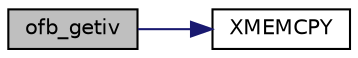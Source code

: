 digraph "ofb_getiv"
{
 // LATEX_PDF_SIZE
  edge [fontname="Helvetica",fontsize="10",labelfontname="Helvetica",labelfontsize="10"];
  node [fontname="Helvetica",fontsize="10",shape=record];
  rankdir="LR";
  Node0 [label="ofb_getiv",height=0.2,width=0.4,color="black", fillcolor="grey75", style="filled", fontcolor="black",tooltip="Get the current initialization vector."];
  Node0 -> Node1 [color="midnightblue",fontsize="10",style="solid",fontname="Helvetica"];
  Node1 [label="XMEMCPY",height=0.2,width=0.4,color="black", fillcolor="white", style="filled",URL="$tomcrypt__cfg_8h.html#a7691dd48d60d5fc6daf2fa7ec4c55e12",tooltip=" "];
}
